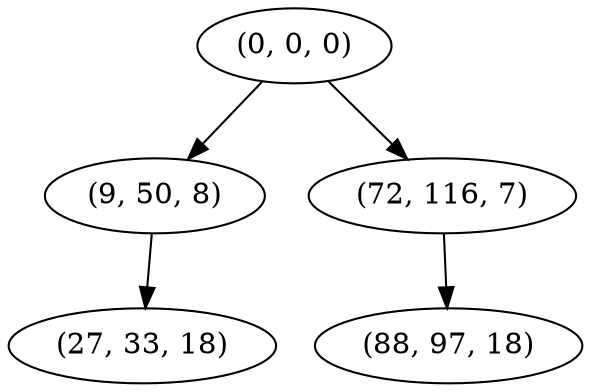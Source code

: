 digraph tree {
    "(0, 0, 0)";
    "(9, 50, 8)";
    "(27, 33, 18)";
    "(72, 116, 7)";
    "(88, 97, 18)";
    "(0, 0, 0)" -> "(9, 50, 8)";
    "(0, 0, 0)" -> "(72, 116, 7)";
    "(9, 50, 8)" -> "(27, 33, 18)";
    "(72, 116, 7)" -> "(88, 97, 18)";
}

